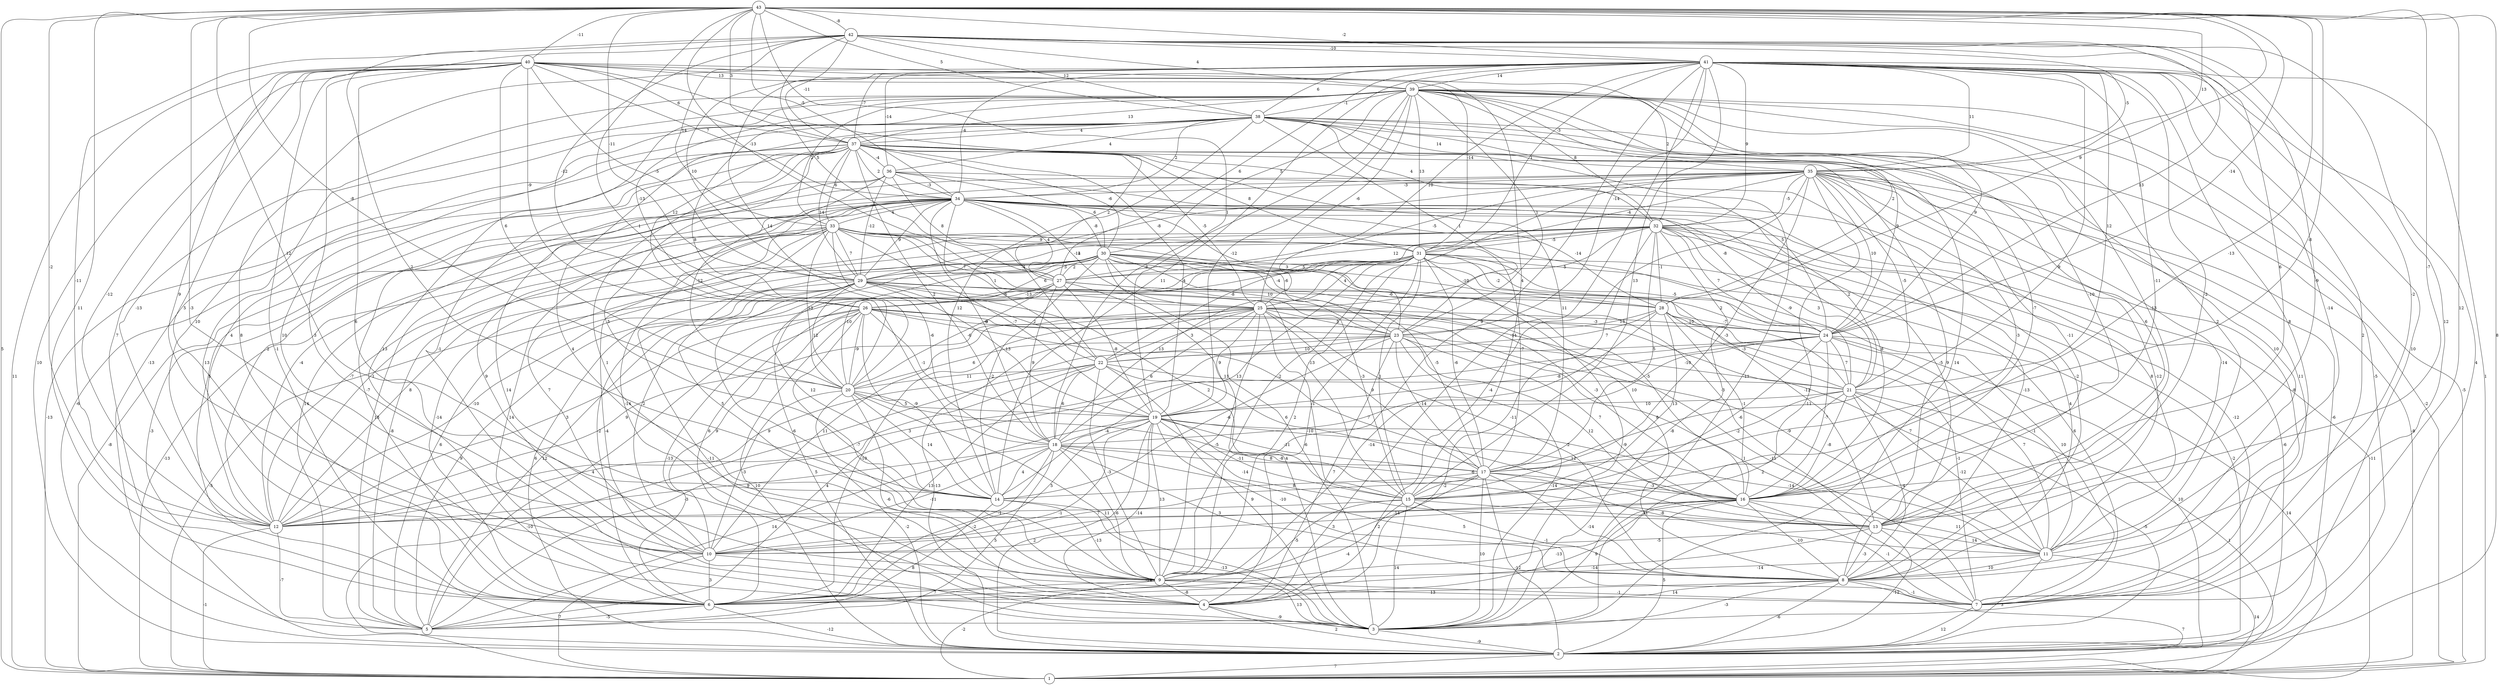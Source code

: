 graph { 
	 fontname="Helvetica,Arial,sans-serif" 
	 node [shape = circle]; 
	 43 -- 1 [label = "5"];
	 43 -- 2 [label = "8"];
	 43 -- 4 [label = "-3"];
	 43 -- 6 [label = "11"];
	 43 -- 7 [label = "12"];
	 43 -- 12 [label = "-2"];
	 43 -- 13 [label = "-7"];
	 43 -- 14 [label = "12"];
	 43 -- 15 [label = "-13"];
	 43 -- 17 [label = "-8"];
	 43 -- 18 [label = "1"];
	 43 -- 19 [label = "1"];
	 43 -- 20 [label = "-8"];
	 43 -- 24 [label = "-14"];
	 43 -- 27 [label = "-13"];
	 43 -- 28 [label = "9"];
	 43 -- 29 [label = "-11"];
	 43 -- 34 [label = "-5"];
	 43 -- 35 [label = "13"];
	 43 -- 37 [label = "3"];
	 43 -- 38 [label = "5"];
	 43 -- 40 [label = "-11"];
	 43 -- 41 [label = "-2"];
	 43 -- 42 [label = "-8"];
	 42 -- 7 [label = "12"];
	 42 -- 10 [label = "9"];
	 42 -- 11 [label = "-2"];
	 42 -- 12 [label = "-11"];
	 42 -- 13 [label = "-9"];
	 42 -- 14 [label = "2"];
	 42 -- 16 [label = "6"];
	 42 -- 24 [label = "13"];
	 42 -- 26 [label = "-12"];
	 42 -- 27 [label = "5"];
	 42 -- 33 [label = "14"];
	 42 -- 35 [label = "-5"];
	 42 -- 37 [label = "-11"];
	 42 -- 38 [label = "12"];
	 42 -- 39 [label = "4"];
	 42 -- 41 [label = "-10"];
	 41 -- 1 [label = "1"];
	 41 -- 2 [label = "4"];
	 41 -- 3 [label = "10"];
	 41 -- 4 [label = "-14"];
	 41 -- 6 [label = "8"];
	 41 -- 7 [label = "2"];
	 41 -- 8 [label = "8"];
	 41 -- 9 [label = "9"];
	 41 -- 11 [label = "-14"];
	 41 -- 13 [label = "-2"];
	 41 -- 14 [label = "11"];
	 41 -- 15 [label = "13"];
	 41 -- 16 [label = "-11"];
	 41 -- 17 [label = "9"];
	 41 -- 20 [label = "14"];
	 41 -- 21 [label = "12"];
	 41 -- 23 [label = "-14"];
	 41 -- 25 [label = "10"];
	 41 -- 27 [label = "6"];
	 41 -- 29 [label = "10"];
	 41 -- 31 [label = "1"];
	 41 -- 32 [label = "9"];
	 41 -- 34 [label = "-4"];
	 41 -- 35 [label = "11"];
	 41 -- 36 [label = "-14"];
	 41 -- 37 [label = "-7"];
	 41 -- 38 [label = "6"];
	 41 -- 39 [label = "14"];
	 40 -- 1 [label = "11"];
	 40 -- 2 [label = "10"];
	 40 -- 3 [label = "-1"];
	 40 -- 4 [label = "3"];
	 40 -- 6 [label = "7"];
	 40 -- 9 [label = "6"];
	 40 -- 10 [label = "5"];
	 40 -- 12 [label = "-12"];
	 40 -- 15 [label = "4"];
	 40 -- 20 [label = "6"];
	 40 -- 22 [label = "2"];
	 40 -- 26 [label = "-9"];
	 40 -- 29 [label = "-5"];
	 40 -- 31 [label = "-14"];
	 40 -- 32 [label = "2"];
	 40 -- 34 [label = "7"];
	 40 -- 37 [label = "6"];
	 40 -- 39 [label = "13"];
	 39 -- 1 [label = "-5"];
	 39 -- 2 [label = "-5"];
	 39 -- 3 [label = "14"];
	 39 -- 5 [label = "-13"];
	 39 -- 6 [label = "13"];
	 39 -- 11 [label = "2"];
	 39 -- 12 [label = "-13"];
	 39 -- 13 [label = "-13"];
	 39 -- 16 [label = "-10"];
	 39 -- 18 [label = "-8"];
	 39 -- 19 [label = "-12"];
	 39 -- 20 [label = "8"];
	 39 -- 23 [label = "1"];
	 39 -- 24 [label = "9"];
	 39 -- 25 [label = "-6"];
	 39 -- 26 [label = "-13"];
	 39 -- 28 [label = "2"];
	 39 -- 30 [label = "5"];
	 39 -- 31 [label = "13"];
	 39 -- 32 [label = "8"];
	 39 -- 33 [label = "2"];
	 39 -- 35 [label = "-3"];
	 39 -- 37 [label = "13"];
	 39 -- 38 [label = "-1"];
	 38 -- 1 [label = "-2"];
	 38 -- 3 [label = "-11"];
	 38 -- 6 [label = "13"];
	 38 -- 8 [label = "10"];
	 38 -- 9 [label = "4"];
	 38 -- 10 [label = "10"];
	 38 -- 12 [label = "10"];
	 38 -- 13 [label = "6"];
	 38 -- 14 [label = "12"];
	 38 -- 16 [label = "-7"];
	 38 -- 23 [label = "1"];
	 38 -- 24 [label = "9"];
	 38 -- 26 [label = "12"];
	 38 -- 32 [label = "4"];
	 38 -- 34 [label = "2"];
	 38 -- 35 [label = "14"];
	 38 -- 36 [label = "4"];
	 38 -- 37 [label = "4"];
	 37 -- 1 [label = "-13"];
	 37 -- 2 [label = "-6"];
	 37 -- 6 [label = "5"];
	 37 -- 7 [label = "11"];
	 37 -- 8 [label = "9"];
	 37 -- 9 [label = "1"];
	 37 -- 10 [label = "-1"];
	 37 -- 12 [label = "4"];
	 37 -- 13 [label = "-11"];
	 37 -- 14 [label = "5"];
	 37 -- 17 [label = "11"];
	 37 -- 18 [label = "2"];
	 37 -- 19 [label = "4"];
	 37 -- 24 [label = "5"];
	 37 -- 25 [label = "-5"];
	 37 -- 29 [label = "14"];
	 37 -- 30 [label = "-6"];
	 37 -- 31 [label = "8"];
	 37 -- 33 [label = "6"];
	 37 -- 34 [label = "2"];
	 37 -- 36 [label = "-4"];
	 36 -- 4 [label = "14"];
	 36 -- 6 [label = "-7"];
	 36 -- 8 [label = "-2"];
	 36 -- 20 [label = "-12"];
	 36 -- 24 [label = "-8"];
	 36 -- 27 [label = "8"];
	 36 -- 29 [label = "-12"];
	 36 -- 30 [label = "6"];
	 36 -- 34 [label = "-3"];
	 35 -- 1 [label = "-8"];
	 35 -- 2 [label = "-6"];
	 35 -- 3 [label = "-11"];
	 35 -- 4 [label = "-4"];
	 35 -- 5 [label = "14"];
	 35 -- 7 [label = "-8"];
	 35 -- 8 [label = "-12"];
	 35 -- 9 [label = "-2"];
	 35 -- 11 [label = "-14"];
	 35 -- 12 [label = "2"];
	 35 -- 15 [label = "-3"];
	 35 -- 16 [label = "-3"];
	 35 -- 21 [label = "-5"];
	 35 -- 24 [label = "10"];
	 35 -- 27 [label = "-5"];
	 35 -- 29 [label = "-8"];
	 35 -- 31 [label = "-4"];
	 35 -- 32 [label = "-5"];
	 35 -- 34 [label = "-3"];
	 34 -- 1 [label = "-8"];
	 34 -- 2 [label = "-3"];
	 34 -- 3 [label = "14"];
	 34 -- 4 [label = "-14"];
	 34 -- 5 [label = "13"];
	 34 -- 8 [label = "-13"];
	 34 -- 10 [label = "9"];
	 34 -- 11 [label = "8"];
	 34 -- 12 [label = "-4"];
	 34 -- 13 [label = "-5"];
	 34 -- 16 [label = "8"];
	 34 -- 18 [label = "-6"];
	 34 -- 21 [label = "2"];
	 34 -- 22 [label = "1"];
	 34 -- 23 [label = "3"];
	 34 -- 25 [label = "2"];
	 34 -- 27 [label = "4"];
	 34 -- 28 [label = "-14"];
	 34 -- 29 [label = "9"];
	 34 -- 30 [label = "-8"];
	 34 -- 33 [label = "4"];
	 33 -- 1 [label = "-13"];
	 33 -- 3 [label = "-4"];
	 33 -- 5 [label = "-8"];
	 33 -- 6 [label = "-14"];
	 33 -- 9 [label = "5"];
	 33 -- 12 [label = "-7"];
	 33 -- 15 [label = "-13"];
	 33 -- 17 [label = "-7"];
	 33 -- 18 [label = "-6"];
	 33 -- 19 [label = "-7"];
	 33 -- 20 [label = "13"];
	 33 -- 21 [label = "-9"];
	 33 -- 23 [label = "-6"];
	 33 -- 25 [label = "7"];
	 33 -- 29 [label = "7"];
	 33 -- 31 [label = "9"];
	 32 -- 1 [label = "-11"];
	 32 -- 2 [label = "-6"];
	 32 -- 3 [label = "-8"];
	 32 -- 4 [label = "-11"];
	 32 -- 7 [label = "-12"];
	 32 -- 8 [label = "4"];
	 32 -- 10 [label = "7"];
	 32 -- 12 [label = "1"];
	 32 -- 17 [label = "5"];
	 32 -- 21 [label = "3"];
	 32 -- 22 [label = "-8"];
	 32 -- 24 [label = "7"];
	 32 -- 25 [label = "5"];
	 32 -- 27 [label = "12"];
	 32 -- 28 [label = "-1"];
	 32 -- 29 [label = "-14"];
	 32 -- 31 [label = "-5"];
	 31 -- 2 [label = "-2"];
	 31 -- 3 [label = "-9"];
	 31 -- 4 [label = "-10"];
	 31 -- 6 [label = "6"];
	 31 -- 7 [label = "6"];
	 31 -- 9 [label = "2"];
	 31 -- 10 [label = "2"];
	 31 -- 13 [label = "-12"];
	 31 -- 14 [label = "13"];
	 31 -- 15 [label = "1"];
	 31 -- 17 [label = "-6"];
	 31 -- 18 [label = "13"];
	 31 -- 24 [label = "-5"];
	 31 -- 25 [label = "4"];
	 31 -- 26 [label = "-4"];
	 31 -- 27 [label = "5"];
	 31 -- 28 [label = "-2"];
	 31 -- 29 [label = "3"];
	 30 -- 2 [label = "6"];
	 30 -- 3 [label = "-6"];
	 30 -- 5 [label = "6"];
	 30 -- 6 [label = "-2"];
	 30 -- 8 [label = "8"];
	 30 -- 12 [label = "8"];
	 30 -- 13 [label = "-3"];
	 30 -- 14 [label = "-2"];
	 30 -- 15 [label = "-3"];
	 30 -- 16 [label = "-5"];
	 30 -- 17 [label = "-5"];
	 30 -- 20 [label = "-10"];
	 30 -- 21 [label = "-7"];
	 30 -- 23 [label = "10"];
	 30 -- 26 [label = "6"];
	 30 -- 27 [label = "2"];
	 30 -- 28 [label = "-10"];
	 30 -- 29 [label = "-4"];
	 29 -- 1 [label = "-5"];
	 29 -- 3 [label = "-11"];
	 29 -- 5 [label = "9"];
	 29 -- 9 [label = "-6"];
	 29 -- 12 [label = "-10"];
	 29 -- 14 [label = "12"];
	 29 -- 15 [label = "2"];
	 29 -- 16 [label = "-3"];
	 29 -- 19 [label = "13"];
	 29 -- 20 [label = "12"];
	 29 -- 22 [label = "2"];
	 29 -- 25 [label = "-6"];
	 29 -- 28 [label = "-6"];
	 28 -- 7 [label = "-1"];
	 28 -- 9 [label = "-14"];
	 28 -- 11 [label = "-1"];
	 28 -- 15 [label = "13"];
	 28 -- 16 [label = "-1"];
	 28 -- 21 [label = "-3"];
	 28 -- 22 [label = "7"];
	 28 -- 23 [label = "13"];
	 27 -- 2 [label = "5"];
	 27 -- 3 [label = "4"];
	 27 -- 5 [label = "12"];
	 27 -- 7 [label = "10"];
	 27 -- 18 [label = "9"];
	 27 -- 19 [label = "-8"];
	 27 -- 20 [label = "-6"];
	 27 -- 24 [label = "2"];
	 27 -- 26 [label = "-13"];
	 26 -- 2 [label = "10"];
	 26 -- 5 [label = "4"];
	 26 -- 6 [label = "-13"];
	 26 -- 7 [label = "1"];
	 26 -- 9 [label = "-7"];
	 26 -- 10 [label = "9"];
	 26 -- 11 [label = "-9"];
	 26 -- 12 [label = "3"];
	 26 -- 13 [label = "7"];
	 26 -- 14 [label = "-9"];
	 26 -- 19 [label = "-1"];
	 26 -- 20 [label = "-9"];
	 26 -- 23 [label = "-9"];
	 26 -- 24 [label = "-3"];
	 25 -- 2 [label = "-13"];
	 25 -- 6 [label = "-10"];
	 25 -- 7 [label = "-11"];
	 25 -- 8 [label = "-2"];
	 25 -- 9 [label = "-5"];
	 25 -- 10 [label = "11"];
	 25 -- 11 [label = "7"];
	 25 -- 12 [label = "9"];
	 25 -- 15 [label = "-1"];
	 25 -- 17 [label = "9"];
	 25 -- 18 [label = "6"];
	 25 -- 19 [label = "9"];
	 25 -- 22 [label = "3"];
	 25 -- 23 [label = "5"];
	 25 -- 24 [label = "10"];
	 24 -- 1 [label = "14"];
	 24 -- 2 [label = "10"];
	 24 -- 5 [label = "4"];
	 24 -- 11 [label = "7"];
	 24 -- 12 [label = "3"];
	 24 -- 15 [label = "-6"];
	 24 -- 16 [label = "-7"];
	 24 -- 18 [label = "10"];
	 24 -- 19 [label = "-8"];
	 24 -- 21 [label = "7"];
	 23 -- 3 [label = "-14"];
	 23 -- 4 [label = "7"];
	 23 -- 12 [label = "9"];
	 23 -- 13 [label = "12"];
	 23 -- 14 [label = "-6"];
	 23 -- 16 [label = "7"];
	 23 -- 17 [label = "-14"];
	 23 -- 20 [label = "6"];
	 23 -- 21 [label = "-10"];
	 23 -- 22 [label = "10"];
	 22 -- 1 [label = "-10"];
	 22 -- 3 [label = "9"];
	 22 -- 5 [label = "-3"];
	 22 -- 6 [label = "13"];
	 22 -- 9 [label = "-3"];
	 22 -- 17 [label = "6"];
	 22 -- 18 [label = "6"];
	 22 -- 20 [label = "11"];
	 22 -- 21 [label = "11"];
	 21 -- 1 [label = "1"];
	 21 -- 2 [label = "-5"];
	 21 -- 8 [label = "-4"];
	 21 -- 10 [label = "2"];
	 21 -- 11 [label = "-12"];
	 21 -- 16 [label = "-8"];
	 21 -- 17 [label = "-2"];
	 21 -- 19 [label = "10"];
	 20 -- 2 [label = "-2"];
	 20 -- 3 [label = "11"];
	 20 -- 4 [label = "-6"];
	 20 -- 10 [label = "-3"];
	 20 -- 13 [label = "8"];
	 20 -- 14 [label = "14"];
	 20 -- 19 [label = "5"];
	 19 -- 2 [label = "2"];
	 19 -- 4 [label = "-14"];
	 19 -- 5 [label = "14"];
	 19 -- 6 [label = "-1"];
	 19 -- 8 [label = "-10"];
	 19 -- 9 [label = "13"];
	 19 -- 10 [label = "5"];
	 19 -- 11 [label = "-14"];
	 19 -- 13 [label = "-14"];
	 19 -- 15 [label = "-11"];
	 19 -- 16 [label = "12"];
	 19 -- 17 [label = "-11"];
	 19 -- 18 [label = "-4"];
	 18 -- 5 [label = "5"];
	 18 -- 6 [label = "-2"];
	 18 -- 7 [label = "5"];
	 18 -- 8 [label = "3"];
	 18 -- 9 [label = "-6"];
	 18 -- 10 [label = "-11"];
	 18 -- 12 [label = "9"];
	 18 -- 14 [label = "4"];
	 18 -- 16 [label = "-6"];
	 18 -- 17 [label = "-8"];
	 17 -- 2 [label = "-12"];
	 17 -- 3 [label = "10"];
	 17 -- 8 [label = "-14"];
	 17 -- 9 [label = "2"];
	 17 -- 10 [label = "7"];
	 17 -- 11 [label = "-8"];
	 17 -- 14 [label = "8"];
	 17 -- 15 [label = "-2"];
	 17 -- 16 [label = "-3"];
	 16 -- 2 [label = "5"];
	 16 -- 4 [label = "9"];
	 16 -- 6 [label = "-13"];
	 16 -- 7 [label = "-1"];
	 16 -- 8 [label = "-10"];
	 16 -- 10 [label = "3"];
	 16 -- 11 [label = "11"];
	 16 -- 12 [label = "-14"];
	 15 -- 3 [label = "14"];
	 15 -- 6 [label = "-4"];
	 15 -- 8 [label = "-1"];
	 15 -- 9 [label = "-5"];
	 15 -- 12 [label = "-1"];
	 15 -- 13 [label = "11"];
	 14 -- 3 [label = "-13"];
	 14 -- 5 [label = "8"];
	 14 -- 9 [label = "-13"];
	 13 -- 2 [label = "-12"];
	 13 -- 6 [label = "-14"];
	 13 -- 8 [label = "-3"];
	 13 -- 10 [label = "-5"];
	 13 -- 11 [label = "14"];
	 12 -- 1 [label = "-1"];
	 12 -- 5 [label = "-7"];
	 11 -- 1 [label = "14"];
	 11 -- 2 [label = "3"];
	 11 -- 8 [label = "10"];
	 11 -- 9 [label = "-14"];
	 10 -- 1 [label = "7"];
	 10 -- 6 [label = "3"];
	 10 -- 7 [label = "-14"];
	 9 -- 1 [label = "-2"];
	 9 -- 3 [label = "13"];
	 9 -- 4 [label = "-8"];
	 9 -- 6 [label = "7"];
	 9 -- 7 [label = "-1"];
	 8 -- 1 [label = "7"];
	 8 -- 2 [label = "-6"];
	 8 -- 3 [label = "-3"];
	 8 -- 4 [label = "14"];
	 8 -- 6 [label = "13"];
	 8 -- 7 [label = "-1"];
	 7 -- 2 [label = "12"];
	 6 -- 2 [label = "-12"];
	 6 -- 5 [label = "-5"];
	 4 -- 2 [label = "2"];
	 4 -- 3 [label = "-9"];
	 3 -- 2 [label = "-9"];
	 2 -- 1 [label = "7"];
	 1;
	 2;
	 3;
	 4;
	 5;
	 6;
	 7;
	 8;
	 9;
	 10;
	 11;
	 12;
	 13;
	 14;
	 15;
	 16;
	 17;
	 18;
	 19;
	 20;
	 21;
	 22;
	 23;
	 24;
	 25;
	 26;
	 27;
	 28;
	 29;
	 30;
	 31;
	 32;
	 33;
	 34;
	 35;
	 36;
	 37;
	 38;
	 39;
	 40;
	 41;
	 42;
	 43;
}
